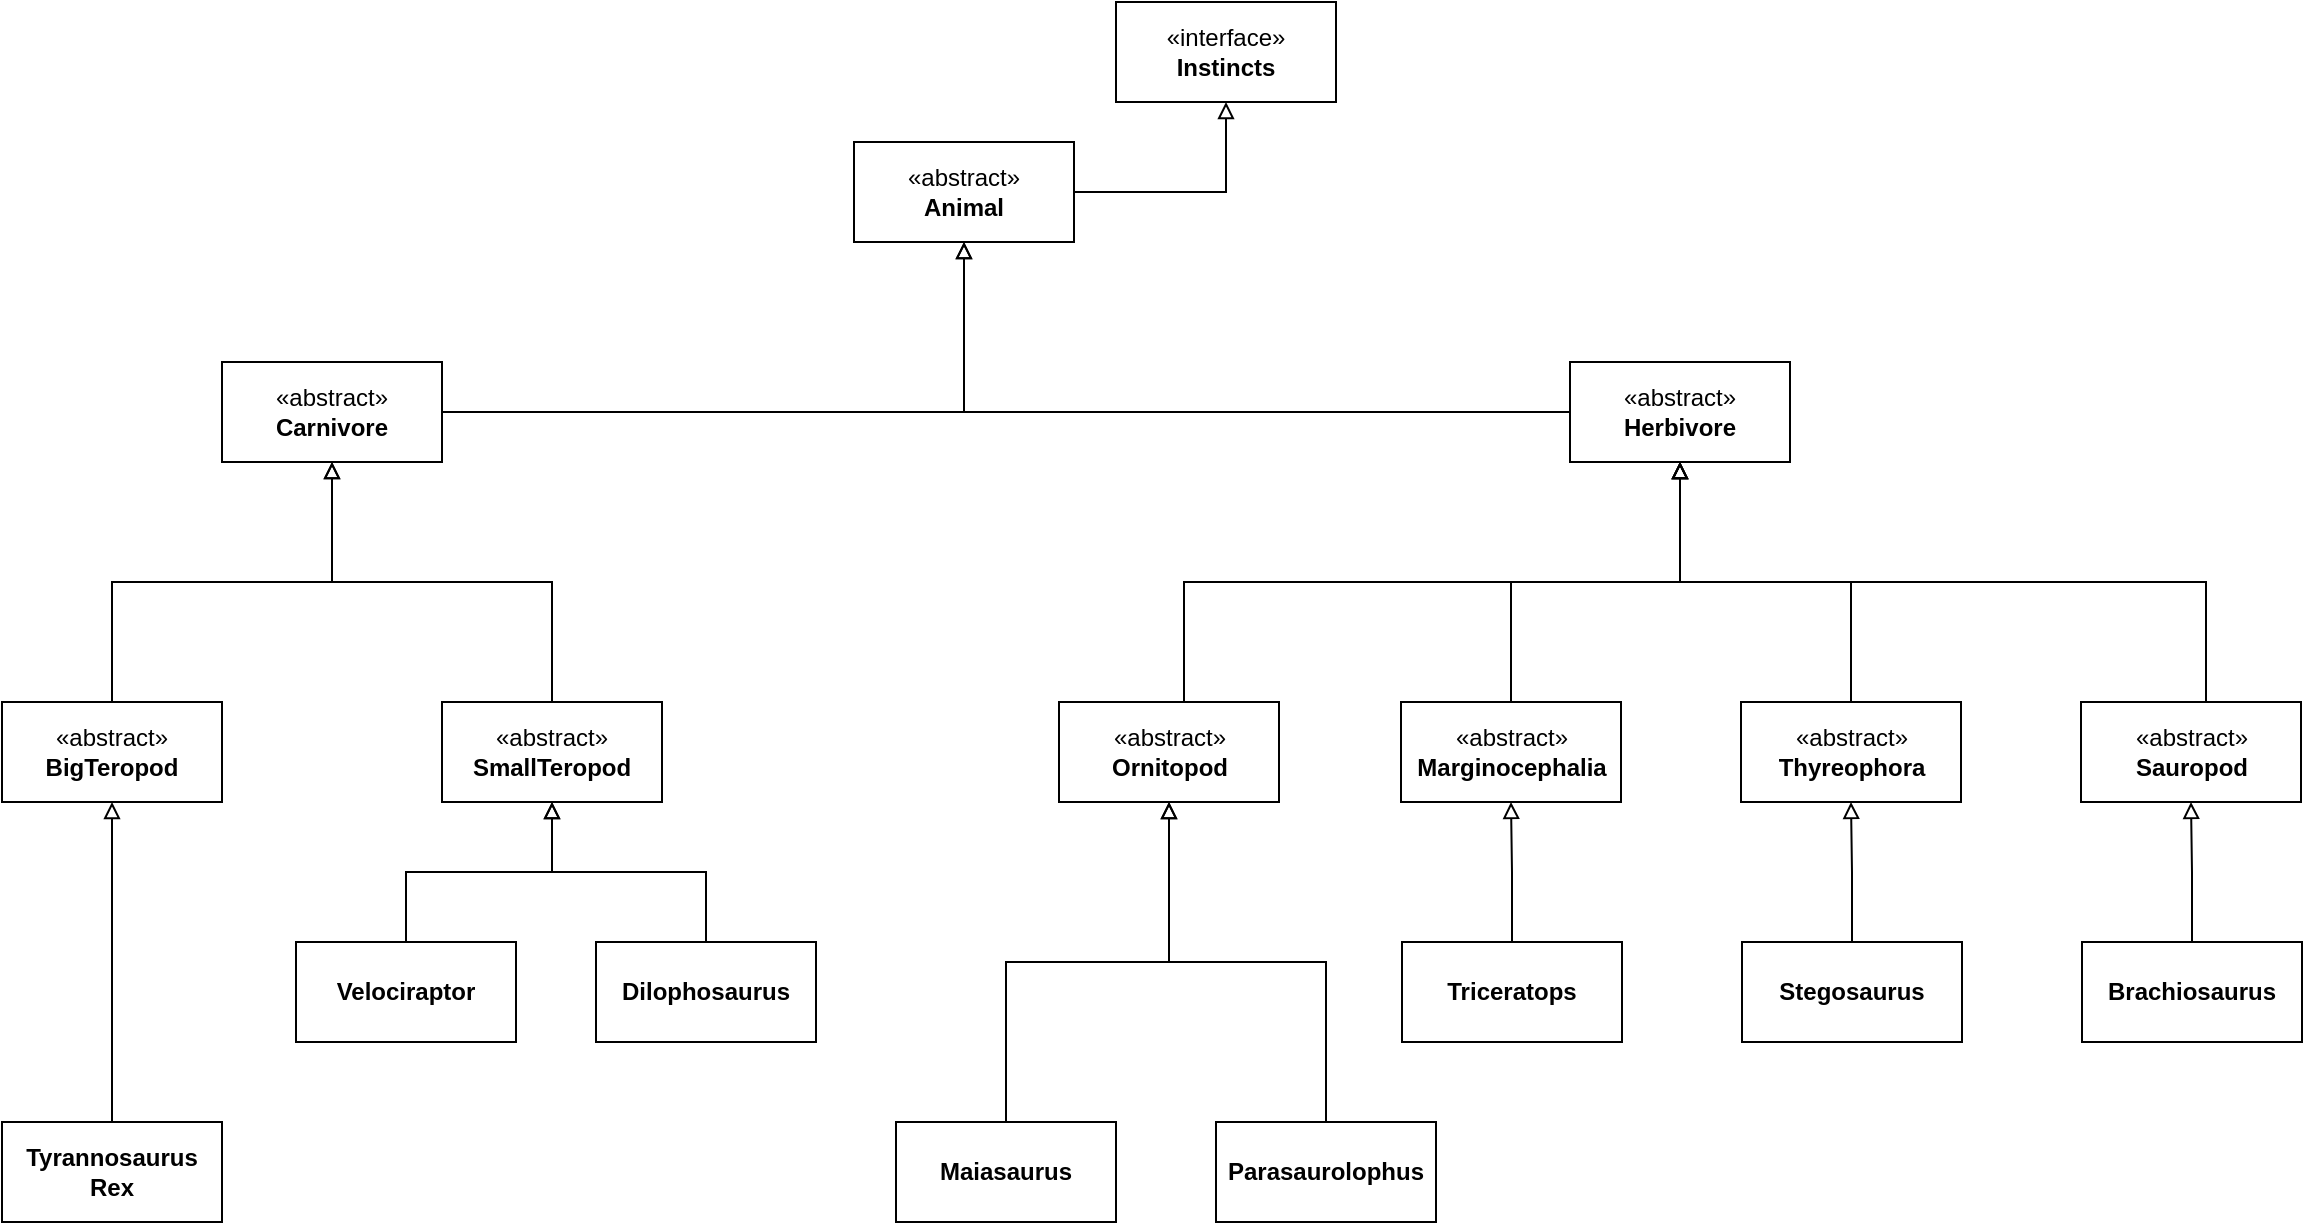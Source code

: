 <mxfile version="28.0.7">
  <diagram name="Página-1" id="TMDoCD8hCcpHIJEySzZF">
    <mxGraphModel dx="1342" dy="749" grid="1" gridSize="10" guides="1" tooltips="1" connect="1" arrows="1" fold="1" page="1" pageScale="1" pageWidth="827" pageHeight="1169" math="0" shadow="0">
      <root>
        <mxCell id="0" />
        <mxCell id="1" parent="0" />
        <mxCell id="el_gUo1GqOzXq_fRGKN8-19" style="edgeStyle=orthogonalEdgeStyle;rounded=0;orthogonalLoop=1;jettySize=auto;html=1;endArrow=block;endFill=0;" edge="1" parent="1" source="el_gUo1GqOzXq_fRGKN8-3" target="el_gUo1GqOzXq_fRGKN8-4">
          <mxGeometry relative="1" as="geometry" />
        </mxCell>
        <mxCell id="el_gUo1GqOzXq_fRGKN8-3" value="«abstract»&lt;br&gt;&lt;b&gt;Animal&lt;/b&gt;" style="html=1;whiteSpace=wrap;" vertex="1" parent="1">
          <mxGeometry x="529" y="140" width="110" height="50" as="geometry" />
        </mxCell>
        <mxCell id="el_gUo1GqOzXq_fRGKN8-4" value="«interface»&lt;br&gt;&lt;b&gt;Instincts&lt;/b&gt;" style="html=1;whiteSpace=wrap;" vertex="1" parent="1">
          <mxGeometry x="660" y="70" width="110" height="50" as="geometry" />
        </mxCell>
        <mxCell id="el_gUo1GqOzXq_fRGKN8-17" style="edgeStyle=orthogonalEdgeStyle;rounded=0;orthogonalLoop=1;jettySize=auto;html=1;endArrow=block;endFill=0;" edge="1" parent="1" source="el_gUo1GqOzXq_fRGKN8-7" target="el_gUo1GqOzXq_fRGKN8-3">
          <mxGeometry relative="1" as="geometry" />
        </mxCell>
        <mxCell id="el_gUo1GqOzXq_fRGKN8-7" value="«abstract»&lt;br&gt;&lt;b&gt;Carnivore&lt;/b&gt;" style="html=1;whiteSpace=wrap;" vertex="1" parent="1">
          <mxGeometry x="213" y="250" width="110" height="50" as="geometry" />
        </mxCell>
        <mxCell id="el_gUo1GqOzXq_fRGKN8-18" style="edgeStyle=orthogonalEdgeStyle;rounded=0;orthogonalLoop=1;jettySize=auto;html=1;endArrow=block;endFill=0;" edge="1" parent="1" source="el_gUo1GqOzXq_fRGKN8-8" target="el_gUo1GqOzXq_fRGKN8-3">
          <mxGeometry relative="1" as="geometry" />
        </mxCell>
        <mxCell id="el_gUo1GqOzXq_fRGKN8-8" value="«abstract»&lt;br&gt;&lt;b&gt;Herbivore&lt;/b&gt;" style="html=1;whiteSpace=wrap;" vertex="1" parent="1">
          <mxGeometry x="887" y="250" width="110" height="50" as="geometry" />
        </mxCell>
        <mxCell id="el_gUo1GqOzXq_fRGKN8-25" style="edgeStyle=orthogonalEdgeStyle;rounded=0;orthogonalLoop=1;jettySize=auto;html=1;endArrow=block;endFill=0;" edge="1" parent="1" source="el_gUo1GqOzXq_fRGKN8-10" target="el_gUo1GqOzXq_fRGKN8-7">
          <mxGeometry relative="1" as="geometry" />
        </mxCell>
        <mxCell id="el_gUo1GqOzXq_fRGKN8-10" value="«abstract»&lt;br&gt;&lt;b&gt;BigTeropod&lt;/b&gt;" style="html=1;whiteSpace=wrap;" vertex="1" parent="1">
          <mxGeometry x="103" y="420" width="110" height="50" as="geometry" />
        </mxCell>
        <mxCell id="el_gUo1GqOzXq_fRGKN8-26" style="edgeStyle=orthogonalEdgeStyle;rounded=0;orthogonalLoop=1;jettySize=auto;html=1;endArrow=block;endFill=0;" edge="1" parent="1" source="el_gUo1GqOzXq_fRGKN8-11" target="el_gUo1GqOzXq_fRGKN8-7">
          <mxGeometry relative="1" as="geometry" />
        </mxCell>
        <mxCell id="el_gUo1GqOzXq_fRGKN8-11" value="«abstract»&lt;br&gt;&lt;b&gt;SmallTeropod&lt;/b&gt;" style="html=1;whiteSpace=wrap;" vertex="1" parent="1">
          <mxGeometry x="323" y="420" width="110" height="50" as="geometry" />
        </mxCell>
        <mxCell id="el_gUo1GqOzXq_fRGKN8-27" style="edgeStyle=orthogonalEdgeStyle;rounded=0;orthogonalLoop=1;jettySize=auto;html=1;endArrow=block;endFill=0;" edge="1" parent="1" source="el_gUo1GqOzXq_fRGKN8-13" target="el_gUo1GqOzXq_fRGKN8-8">
          <mxGeometry relative="1" as="geometry">
            <Array as="points">
              <mxPoint x="694" y="360" />
              <mxPoint x="942" y="360" />
            </Array>
          </mxGeometry>
        </mxCell>
        <mxCell id="el_gUo1GqOzXq_fRGKN8-13" value="«abstract»&lt;br&gt;&lt;b&gt;Ornitopod&lt;/b&gt;" style="html=1;whiteSpace=wrap;" vertex="1" parent="1">
          <mxGeometry x="631.5" y="420" width="110" height="50" as="geometry" />
        </mxCell>
        <mxCell id="el_gUo1GqOzXq_fRGKN8-29" style="edgeStyle=orthogonalEdgeStyle;rounded=0;orthogonalLoop=1;jettySize=auto;html=1;endArrow=block;endFill=0;" edge="1" parent="1" source="el_gUo1GqOzXq_fRGKN8-14" target="el_gUo1GqOzXq_fRGKN8-8">
          <mxGeometry relative="1" as="geometry" />
        </mxCell>
        <mxCell id="el_gUo1GqOzXq_fRGKN8-14" value="«abstract»&lt;br&gt;&lt;b&gt;Thyreophora&lt;/b&gt;" style="html=1;whiteSpace=wrap;" vertex="1" parent="1">
          <mxGeometry x="972.5" y="420" width="110" height="50" as="geometry" />
        </mxCell>
        <mxCell id="el_gUo1GqOzXq_fRGKN8-28" style="edgeStyle=orthogonalEdgeStyle;rounded=0;orthogonalLoop=1;jettySize=auto;html=1;endArrow=block;endFill=0;" edge="1" parent="1" source="el_gUo1GqOzXq_fRGKN8-15" target="el_gUo1GqOzXq_fRGKN8-8">
          <mxGeometry relative="1" as="geometry" />
        </mxCell>
        <mxCell id="el_gUo1GqOzXq_fRGKN8-15" value="«abstract»&lt;br&gt;&lt;b&gt;Marginocephalia&lt;/b&gt;" style="html=1;whiteSpace=wrap;" vertex="1" parent="1">
          <mxGeometry x="802.5" y="420" width="110" height="50" as="geometry" />
        </mxCell>
        <mxCell id="el_gUo1GqOzXq_fRGKN8-30" style="edgeStyle=orthogonalEdgeStyle;rounded=0;orthogonalLoop=1;jettySize=auto;html=1;endArrow=block;endFill=0;" edge="1" parent="1" source="el_gUo1GqOzXq_fRGKN8-20" target="el_gUo1GqOzXq_fRGKN8-8">
          <mxGeometry relative="1" as="geometry">
            <Array as="points">
              <mxPoint x="1205" y="360" />
              <mxPoint x="942" y="360" />
            </Array>
          </mxGeometry>
        </mxCell>
        <mxCell id="el_gUo1GqOzXq_fRGKN8-20" value="«abstract»&lt;br&gt;&lt;b&gt;Sauropod&lt;/b&gt;" style="html=1;whiteSpace=wrap;" vertex="1" parent="1">
          <mxGeometry x="1142.5" y="420" width="110" height="50" as="geometry" />
        </mxCell>
        <mxCell id="el_gUo1GqOzXq_fRGKN8-33" style="edgeStyle=orthogonalEdgeStyle;rounded=0;orthogonalLoop=1;jettySize=auto;html=1;endArrow=block;endFill=0;" edge="1" parent="1" source="el_gUo1GqOzXq_fRGKN8-32" target="el_gUo1GqOzXq_fRGKN8-15">
          <mxGeometry relative="1" as="geometry" />
        </mxCell>
        <mxCell id="el_gUo1GqOzXq_fRGKN8-32" value="&lt;b&gt;Triceratops&lt;/b&gt;" style="html=1;whiteSpace=wrap;" vertex="1" parent="1">
          <mxGeometry x="803" y="540" width="110" height="50" as="geometry" />
        </mxCell>
        <mxCell id="el_gUo1GqOzXq_fRGKN8-35" style="edgeStyle=orthogonalEdgeStyle;rounded=0;orthogonalLoop=1;jettySize=auto;html=1;endArrow=block;endFill=0;" edge="1" parent="1" source="el_gUo1GqOzXq_fRGKN8-34" target="el_gUo1GqOzXq_fRGKN8-14">
          <mxGeometry relative="1" as="geometry" />
        </mxCell>
        <mxCell id="el_gUo1GqOzXq_fRGKN8-34" value="&lt;b&gt;Stegosaurus&lt;/b&gt;" style="html=1;whiteSpace=wrap;" vertex="1" parent="1">
          <mxGeometry x="973" y="540" width="110" height="50" as="geometry" />
        </mxCell>
        <mxCell id="el_gUo1GqOzXq_fRGKN8-37" style="edgeStyle=orthogonalEdgeStyle;rounded=0;orthogonalLoop=1;jettySize=auto;html=1;endArrow=block;endFill=0;" edge="1" parent="1" source="el_gUo1GqOzXq_fRGKN8-36" target="el_gUo1GqOzXq_fRGKN8-20">
          <mxGeometry relative="1" as="geometry" />
        </mxCell>
        <mxCell id="el_gUo1GqOzXq_fRGKN8-36" value="&lt;b&gt;Brachiosaurus&lt;/b&gt;" style="html=1;whiteSpace=wrap;" vertex="1" parent="1">
          <mxGeometry x="1143" y="540" width="110" height="50" as="geometry" />
        </mxCell>
        <mxCell id="el_gUo1GqOzXq_fRGKN8-45" style="edgeStyle=orthogonalEdgeStyle;rounded=0;orthogonalLoop=1;jettySize=auto;html=1;endArrow=block;endFill=0;" edge="1" parent="1" source="el_gUo1GqOzXq_fRGKN8-38" target="el_gUo1GqOzXq_fRGKN8-13">
          <mxGeometry relative="1" as="geometry" />
        </mxCell>
        <mxCell id="el_gUo1GqOzXq_fRGKN8-38" value="&lt;b&gt;Maiasaurus&lt;/b&gt;" style="html=1;whiteSpace=wrap;" vertex="1" parent="1">
          <mxGeometry x="550" y="630" width="110" height="50" as="geometry" />
        </mxCell>
        <mxCell id="el_gUo1GqOzXq_fRGKN8-44" style="edgeStyle=orthogonalEdgeStyle;rounded=0;orthogonalLoop=1;jettySize=auto;html=1;endArrow=block;endFill=0;" edge="1" parent="1" source="el_gUo1GqOzXq_fRGKN8-39" target="el_gUo1GqOzXq_fRGKN8-13">
          <mxGeometry relative="1" as="geometry" />
        </mxCell>
        <mxCell id="el_gUo1GqOzXq_fRGKN8-39" value="&lt;b&gt;Parasaurolophus&lt;/b&gt;" style="html=1;whiteSpace=wrap;" vertex="1" parent="1">
          <mxGeometry x="710" y="630" width="110" height="50" as="geometry" />
        </mxCell>
        <mxCell id="el_gUo1GqOzXq_fRGKN8-47" style="edgeStyle=orthogonalEdgeStyle;rounded=0;orthogonalLoop=1;jettySize=auto;html=1;endArrow=block;endFill=0;" edge="1" parent="1" source="el_gUo1GqOzXq_fRGKN8-46" target="el_gUo1GqOzXq_fRGKN8-10">
          <mxGeometry relative="1" as="geometry" />
        </mxCell>
        <mxCell id="el_gUo1GqOzXq_fRGKN8-46" value="&lt;b&gt;Tyrannosaurus Rex&lt;/b&gt;" style="html=1;whiteSpace=wrap;" vertex="1" parent="1">
          <mxGeometry x="103" y="630" width="110" height="50" as="geometry" />
        </mxCell>
        <mxCell id="el_gUo1GqOzXq_fRGKN8-51" style="edgeStyle=orthogonalEdgeStyle;rounded=0;orthogonalLoop=1;jettySize=auto;html=1;endArrow=block;endFill=0;" edge="1" parent="1" source="el_gUo1GqOzXq_fRGKN8-49" target="el_gUo1GqOzXq_fRGKN8-11">
          <mxGeometry relative="1" as="geometry" />
        </mxCell>
        <mxCell id="el_gUo1GqOzXq_fRGKN8-49" value="&lt;b&gt;Velociraptor&lt;/b&gt;" style="html=1;whiteSpace=wrap;" vertex="1" parent="1">
          <mxGeometry x="250" y="540" width="110" height="50" as="geometry" />
        </mxCell>
        <mxCell id="el_gUo1GqOzXq_fRGKN8-52" style="edgeStyle=orthogonalEdgeStyle;rounded=0;orthogonalLoop=1;jettySize=auto;html=1;endArrow=block;endFill=0;" edge="1" parent="1" source="el_gUo1GqOzXq_fRGKN8-50" target="el_gUo1GqOzXq_fRGKN8-11">
          <mxGeometry relative="1" as="geometry" />
        </mxCell>
        <mxCell id="el_gUo1GqOzXq_fRGKN8-50" value="&lt;b&gt;Dilophosaurus&lt;/b&gt;" style="html=1;whiteSpace=wrap;" vertex="1" parent="1">
          <mxGeometry x="400" y="540" width="110" height="50" as="geometry" />
        </mxCell>
      </root>
    </mxGraphModel>
  </diagram>
</mxfile>
